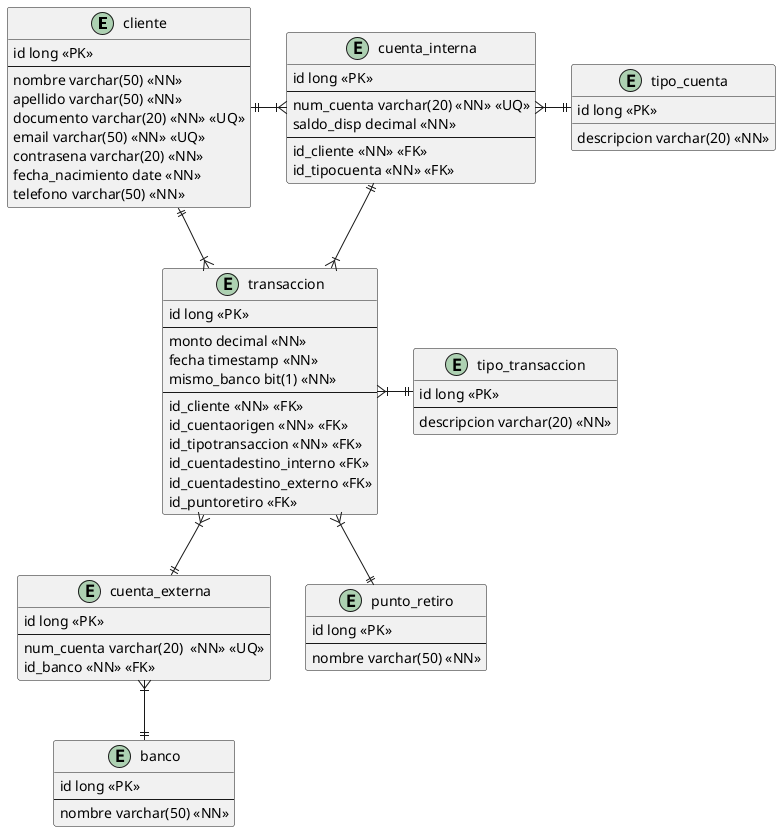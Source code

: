 @startuml "Diagrama relacional"

entity cliente {
    id long <<PK>>
    --
    nombre varchar(50) <<NN>>
    apellido varchar(50) <<NN>>
    documento varchar(20) <<NN>> <<UQ>>
    email varchar(50) <<NN>> <<UQ>>
    contrasena varchar(20) <<NN>> 
    fecha_nacimiento date <<NN>> 
    telefono varchar(50) <<NN>> 
}

entity cuenta_interna {
    id long <<PK>>
    --
    num_cuenta varchar(20) <<NN>> <<UQ>>
    saldo_disp decimal <<NN>>
    --
    id_cliente <<NN>> <<FK>> 
    id_tipocuenta <<NN>> <<FK>> 
}

entity tipo_cuenta {
    id long <<PK>>
    descripcion varchar(20) <<NN>>
}

entity transaccion {
    id long <<PK>>
    --
    monto decimal <<NN>>
    fecha timestamp <<NN>>
    mismo_banco bit(1) <<NN>>
    --
    id_cliente <<NN>> <<FK>> 
    id_cuentaorigen <<NN>> <<FK>> 
    id_tipotransaccion <<NN>> <<FK>> 
    id_cuentadestino_interno <<FK>>
    id_cuentadestino_externo <<FK>>
    id_puntoretiro <<FK>> 
}

entity tipo_transaccion {
    id long <<PK>>
    --
    descripcion varchar(20) <<NN>>
}

entity cuenta_externa {
    id long <<PK>>
    --
    num_cuenta varchar(20)  <<NN>> <<UQ>>
    id_banco <<NN>> <<FK>> 
}

entity banco {
    id long <<PK>>
    --
    nombre varchar(50) <<NN>>
}


entity punto_retiro {
    id long <<PK>>
    --
    nombre varchar(50) <<NN>>
}

cliente ||-right-|{ cuenta_interna
cliente ||-down-|{ transaccion
cuenta_interna ||--|{ transaccion
cuenta_interna }|-right-|| tipo_cuenta
transaccion }|-right-|| tipo_transaccion
transaccion }|--|| cuenta_externa
cuenta_externa }|--|| banco
transaccion }|--|| punto_retiro

@enduml